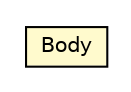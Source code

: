 #!/usr/local/bin/dot
#
# Class diagram 
# Generated by UMLGraph version R5_6-24-gf6e263 (http://www.umlgraph.org/)
#

digraph G {
	edge [fontname="Helvetica",fontsize=10,labelfontname="Helvetica",labelfontsize=10];
	node [fontname="Helvetica",fontsize=10,shape=plaintext];
	nodesep=0.25;
	ranksep=0.5;
	// nl.egem.stuf.sector.bg._0204.AsynchroonAntwoordBericht.Body
	c38131 [label=<<table title="nl.egem.stuf.sector.bg._0204.AsynchroonAntwoordBericht.Body" border="0" cellborder="1" cellspacing="0" cellpadding="2" port="p" bgcolor="lemonChiffon" href="./AsynchroonAntwoordBericht.Body.html">
		<tr><td><table border="0" cellspacing="0" cellpadding="1">
<tr><td align="center" balign="center"> Body </td></tr>
		</table></td></tr>
		</table>>, URL="./AsynchroonAntwoordBericht.Body.html", fontname="Helvetica", fontcolor="black", fontsize=10.0];
}

